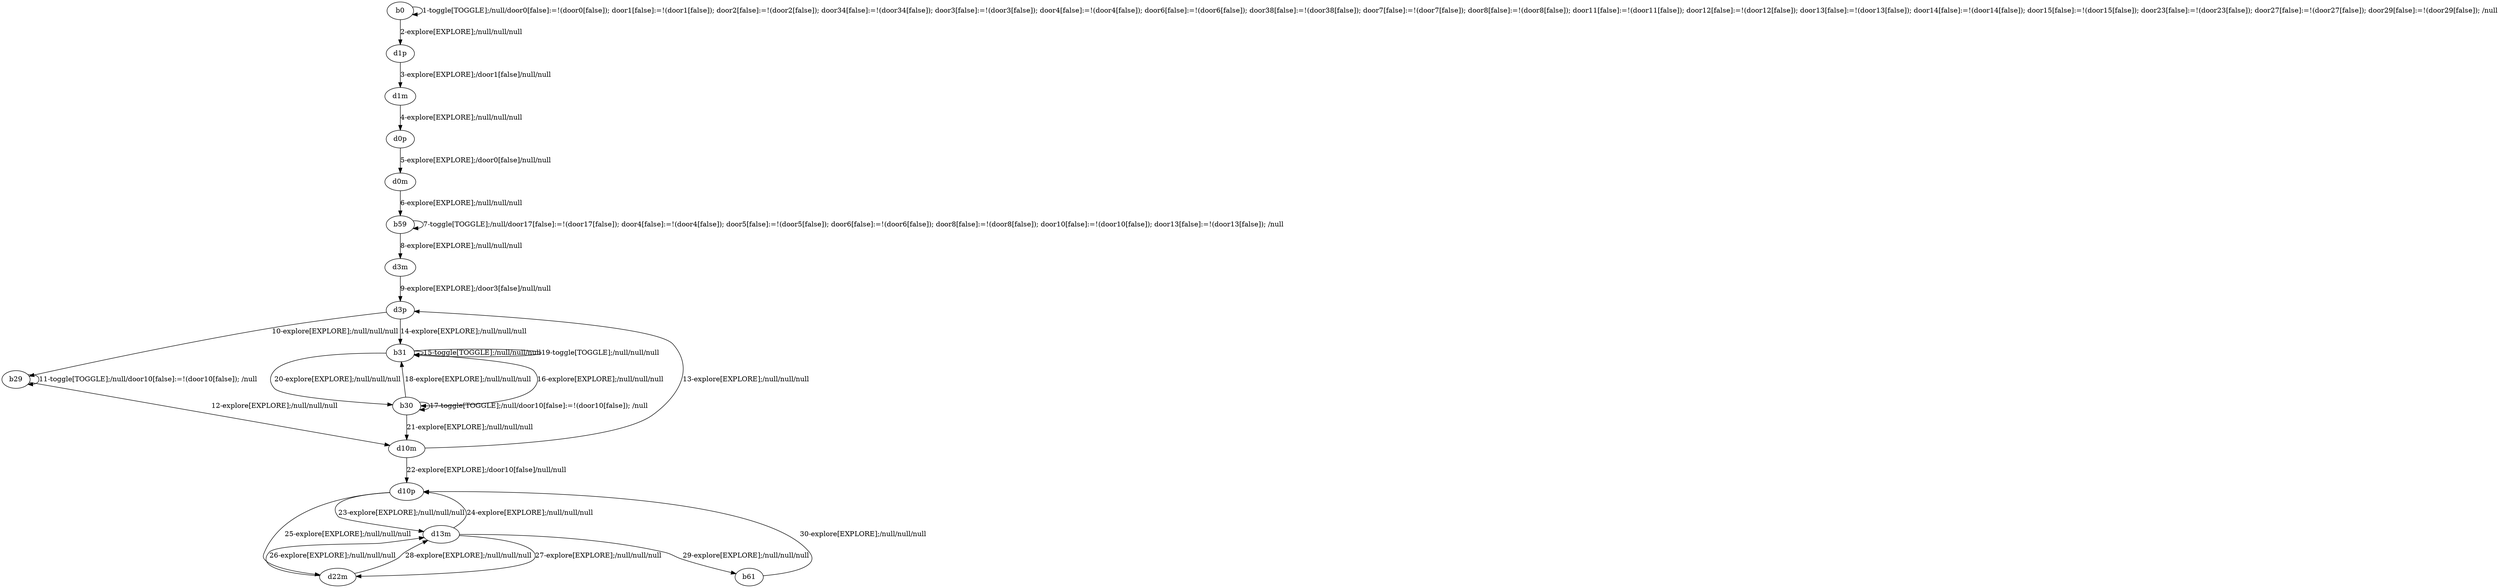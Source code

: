 # Total number of goals covered by this test: 1
# b61 --> d10p

digraph g {
"b0" -> "b0" [label = "1-toggle[TOGGLE];/null/door0[false]:=!(door0[false]); door1[false]:=!(door1[false]); door2[false]:=!(door2[false]); door34[false]:=!(door34[false]); door3[false]:=!(door3[false]); door4[false]:=!(door4[false]); door6[false]:=!(door6[false]); door38[false]:=!(door38[false]); door7[false]:=!(door7[false]); door8[false]:=!(door8[false]); door11[false]:=!(door11[false]); door12[false]:=!(door12[false]); door13[false]:=!(door13[false]); door14[false]:=!(door14[false]); door15[false]:=!(door15[false]); door23[false]:=!(door23[false]); door27[false]:=!(door27[false]); door29[false]:=!(door29[false]); /null"];
"b0" -> "d1p" [label = "2-explore[EXPLORE];/null/null/null"];
"d1p" -> "d1m" [label = "3-explore[EXPLORE];/door1[false]/null/null"];
"d1m" -> "d0p" [label = "4-explore[EXPLORE];/null/null/null"];
"d0p" -> "d0m" [label = "5-explore[EXPLORE];/door0[false]/null/null"];
"d0m" -> "b59" [label = "6-explore[EXPLORE];/null/null/null"];
"b59" -> "b59" [label = "7-toggle[TOGGLE];/null/door17[false]:=!(door17[false]); door4[false]:=!(door4[false]); door5[false]:=!(door5[false]); door6[false]:=!(door6[false]); door8[false]:=!(door8[false]); door10[false]:=!(door10[false]); door13[false]:=!(door13[false]); /null"];
"b59" -> "d3m" [label = "8-explore[EXPLORE];/null/null/null"];
"d3m" -> "d3p" [label = "9-explore[EXPLORE];/door3[false]/null/null"];
"d3p" -> "b29" [label = "10-explore[EXPLORE];/null/null/null"];
"b29" -> "b29" [label = "11-toggle[TOGGLE];/null/door10[false]:=!(door10[false]); /null"];
"b29" -> "d10m" [label = "12-explore[EXPLORE];/null/null/null"];
"d10m" -> "d3p" [label = "13-explore[EXPLORE];/null/null/null"];
"d3p" -> "b31" [label = "14-explore[EXPLORE];/null/null/null"];
"b31" -> "b31" [label = "15-toggle[TOGGLE];/null/null/null"];
"b31" -> "b30" [label = "16-explore[EXPLORE];/null/null/null"];
"b30" -> "b30" [label = "17-toggle[TOGGLE];/null/door10[false]:=!(door10[false]); /null"];
"b30" -> "b31" [label = "18-explore[EXPLORE];/null/null/null"];
"b31" -> "b31" [label = "19-toggle[TOGGLE];/null/null/null"];
"b31" -> "b30" [label = "20-explore[EXPLORE];/null/null/null"];
"b30" -> "d10m" [label = "21-explore[EXPLORE];/null/null/null"];
"d10m" -> "d10p" [label = "22-explore[EXPLORE];/door10[false]/null/null"];
"d10p" -> "d13m" [label = "23-explore[EXPLORE];/null/null/null"];
"d13m" -> "d10p" [label = "24-explore[EXPLORE];/null/null/null"];
"d10p" -> "d22m" [label = "25-explore[EXPLORE];/null/null/null"];
"d22m" -> "d13m" [label = "26-explore[EXPLORE];/null/null/null"];
"d13m" -> "d22m" [label = "27-explore[EXPLORE];/null/null/null"];
"d22m" -> "d13m" [label = "28-explore[EXPLORE];/null/null/null"];
"d13m" -> "b61" [label = "29-explore[EXPLORE];/null/null/null"];
"b61" -> "d10p" [label = "30-explore[EXPLORE];/null/null/null"];
}